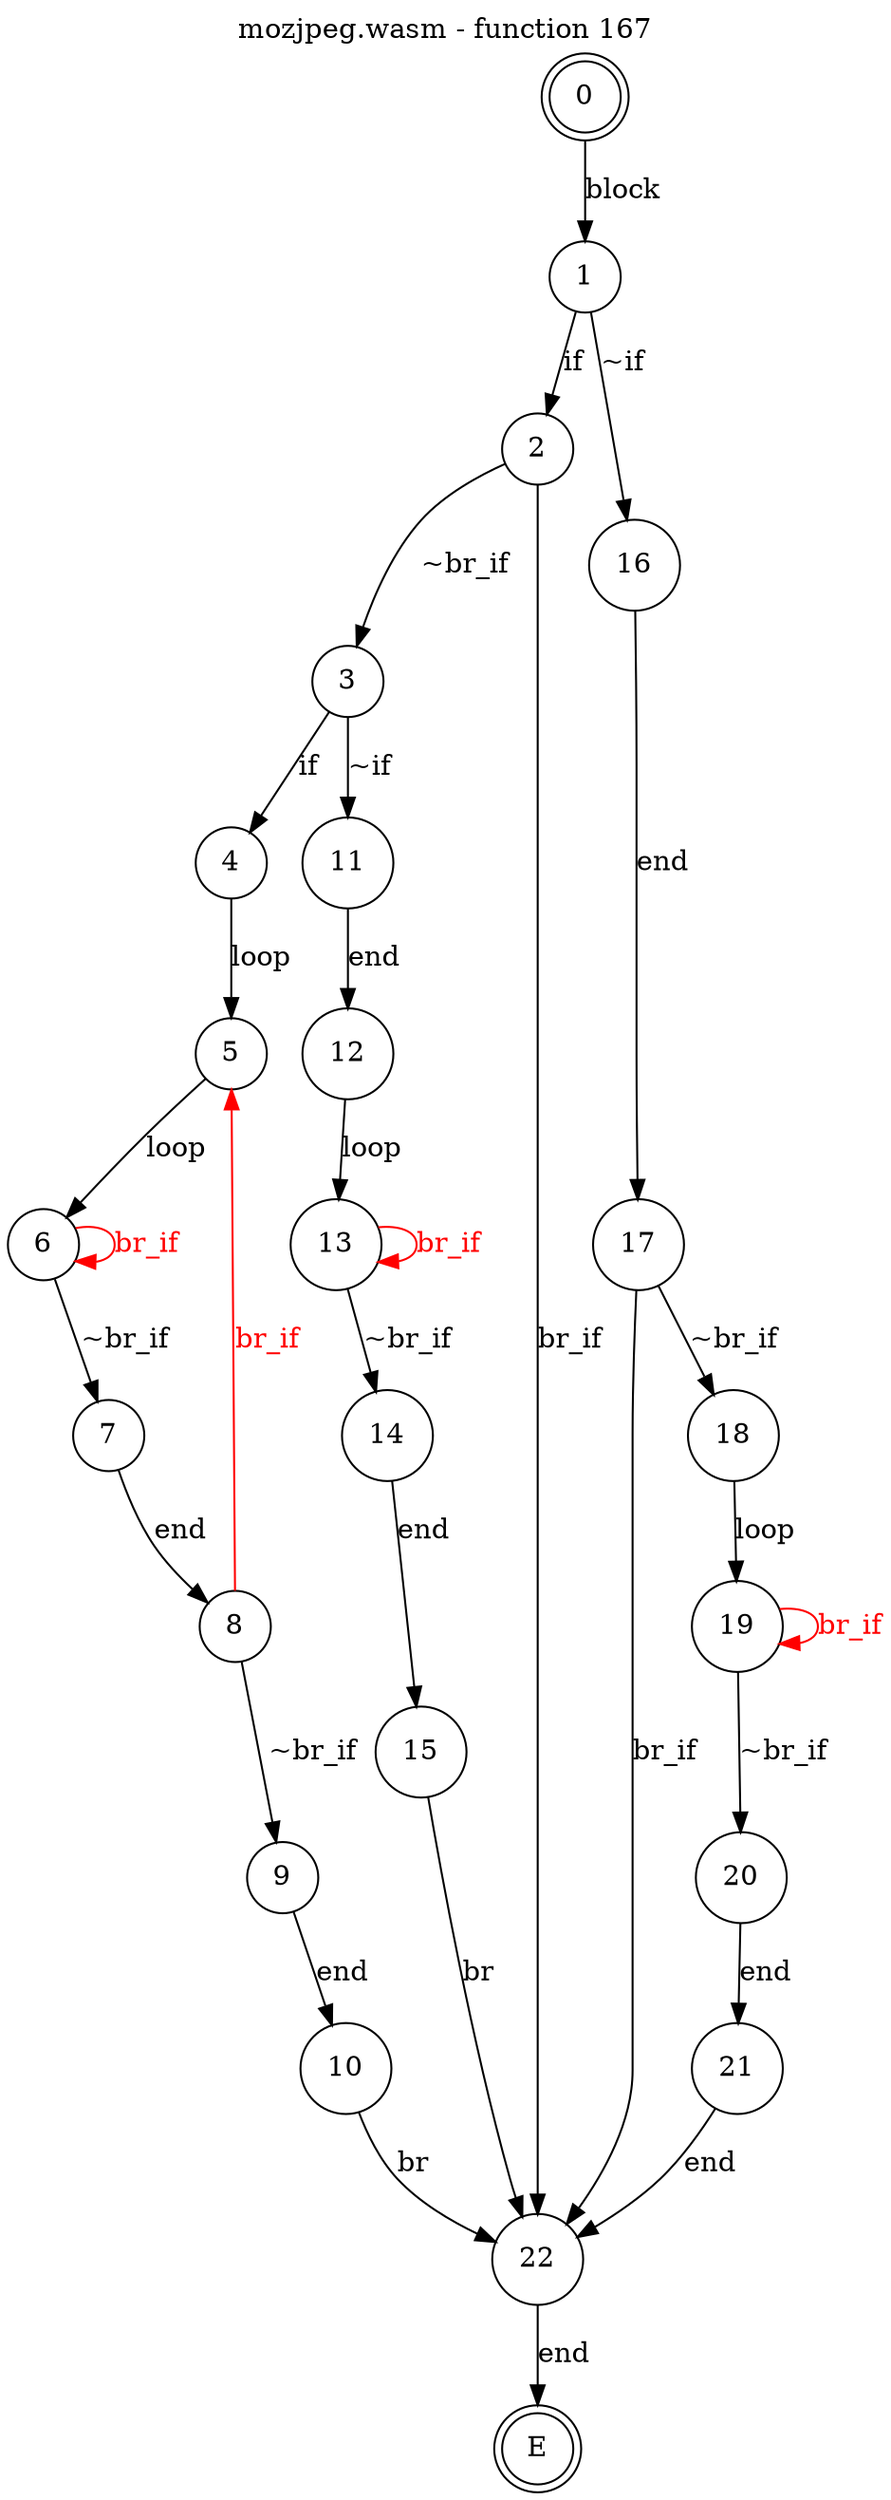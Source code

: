 digraph finite_state_machine {
    label = "mozjpeg.wasm - function 167"
    labelloc =  t
    labelfontsize = 16
    labelfontcolor = black
    labelfontname = "Helvetica"
    node [shape = doublecircle]; 0 E ;
    node [shape = circle];
    0 -> 1[label="block"];
    1 -> 2[label="if"];
    1 -> 16[label="~if"];
    2 -> 3[label="~br_if"];
    2 -> 22[label="br_if"];
    3 -> 4[label="if"];
    3 -> 11[label="~if"];
    4 -> 5[label="loop"];
    5 -> 6[label="loop"];
    6 -> 7[label="~br_if"];
    6 -> 6[color="red" fontcolor="red" label="br_if"];
    7 -> 8[label="end"];
    8 -> 9[label="~br_if"];
    8 -> 5[color="red" fontcolor="red" label="br_if"];
    9 -> 10[label="end"];
    10 -> 22[label="br"];
    11 -> 12[label="end"];
    12 -> 13[label="loop"];
    13 -> 14[label="~br_if"];
    13 -> 13[color="red" fontcolor="red" label="br_if"];
    14 -> 15[label="end"];
    15 -> 22[label="br"];
    16 -> 17[label="end"];
    17 -> 18[label="~br_if"];
    17 -> 22[label="br_if"];
    18 -> 19[label="loop"];
    19 -> 20[label="~br_if"];
    19 -> 19[color="red" fontcolor="red" label="br_if"];
    20 -> 21[label="end"];
    21 -> 22[label="end"];
    22 -> E[label="end"];
}

